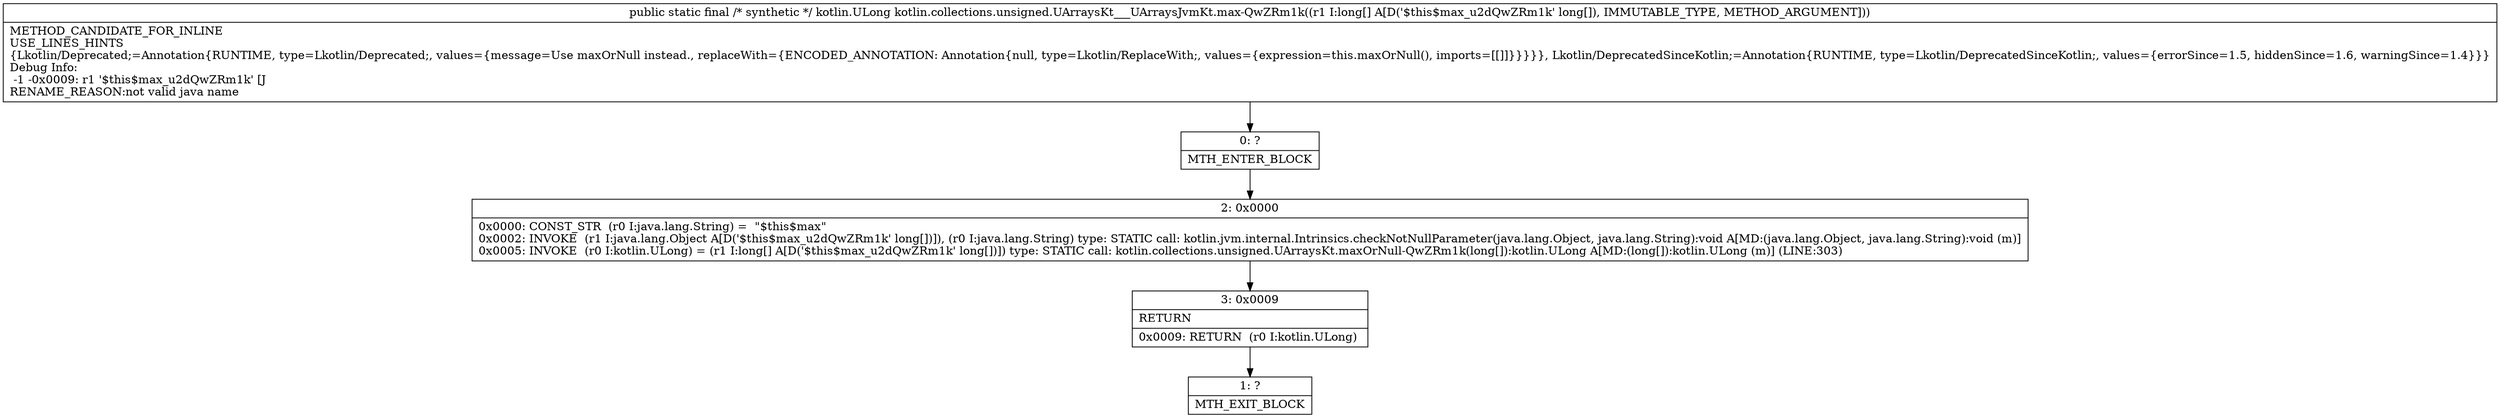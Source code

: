 digraph "CFG forkotlin.collections.unsigned.UArraysKt___UArraysJvmKt.max\-QwZRm1k([J)Lkotlin\/ULong;" {
Node_0 [shape=record,label="{0\:\ ?|MTH_ENTER_BLOCK\l}"];
Node_2 [shape=record,label="{2\:\ 0x0000|0x0000: CONST_STR  (r0 I:java.lang.String) =  \"$this$max\" \l0x0002: INVOKE  (r1 I:java.lang.Object A[D('$this$max_u2dQwZRm1k' long[])]), (r0 I:java.lang.String) type: STATIC call: kotlin.jvm.internal.Intrinsics.checkNotNullParameter(java.lang.Object, java.lang.String):void A[MD:(java.lang.Object, java.lang.String):void (m)]\l0x0005: INVOKE  (r0 I:kotlin.ULong) = (r1 I:long[] A[D('$this$max_u2dQwZRm1k' long[])]) type: STATIC call: kotlin.collections.unsigned.UArraysKt.maxOrNull\-QwZRm1k(long[]):kotlin.ULong A[MD:(long[]):kotlin.ULong (m)] (LINE:303)\l}"];
Node_3 [shape=record,label="{3\:\ 0x0009|RETURN\l|0x0009: RETURN  (r0 I:kotlin.ULong) \l}"];
Node_1 [shape=record,label="{1\:\ ?|MTH_EXIT_BLOCK\l}"];
MethodNode[shape=record,label="{public static final \/* synthetic *\/ kotlin.ULong kotlin.collections.unsigned.UArraysKt___UArraysJvmKt.max\-QwZRm1k((r1 I:long[] A[D('$this$max_u2dQwZRm1k' long[]), IMMUTABLE_TYPE, METHOD_ARGUMENT]))  | METHOD_CANDIDATE_FOR_INLINE\lUSE_LINES_HINTS\l\{Lkotlin\/Deprecated;=Annotation\{RUNTIME, type=Lkotlin\/Deprecated;, values=\{message=Use maxOrNull instead., replaceWith=\{ENCODED_ANNOTATION: Annotation\{null, type=Lkotlin\/ReplaceWith;, values=\{expression=this.maxOrNull(), imports=[[]]\}\}\}\}\}, Lkotlin\/DeprecatedSinceKotlin;=Annotation\{RUNTIME, type=Lkotlin\/DeprecatedSinceKotlin;, values=\{errorSince=1.5, hiddenSince=1.6, warningSince=1.4\}\}\}\lDebug Info:\l  \-1 \-0x0009: r1 '$this$max_u2dQwZRm1k' [J\lRENAME_REASON:not valid java name\l}"];
MethodNode -> Node_0;Node_0 -> Node_2;
Node_2 -> Node_3;
Node_3 -> Node_1;
}

